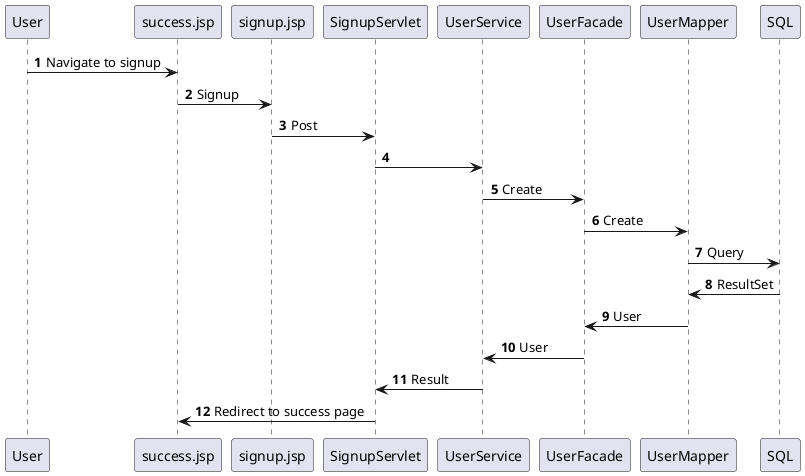 @startuml
'https://plantuml.com/sequence-diagram

autonumber

User -> success.jsp: Navigate to signup
success.jsp -> signup.jsp: Signup
signup.jsp -> SignupServlet: Post
SignupServlet -> UserService
UserService -> UserFacade: Create
UserFacade -> UserMapper: Create
UserMapper -> SQL: Query
SQL -> UserMapper: ResultSet
UserMapper -> UserFacade: User
UserFacade -> UserService: User
UserService -> SignupServlet: Result
SignupServlet -> success.jsp: Redirect to success page

@enduml